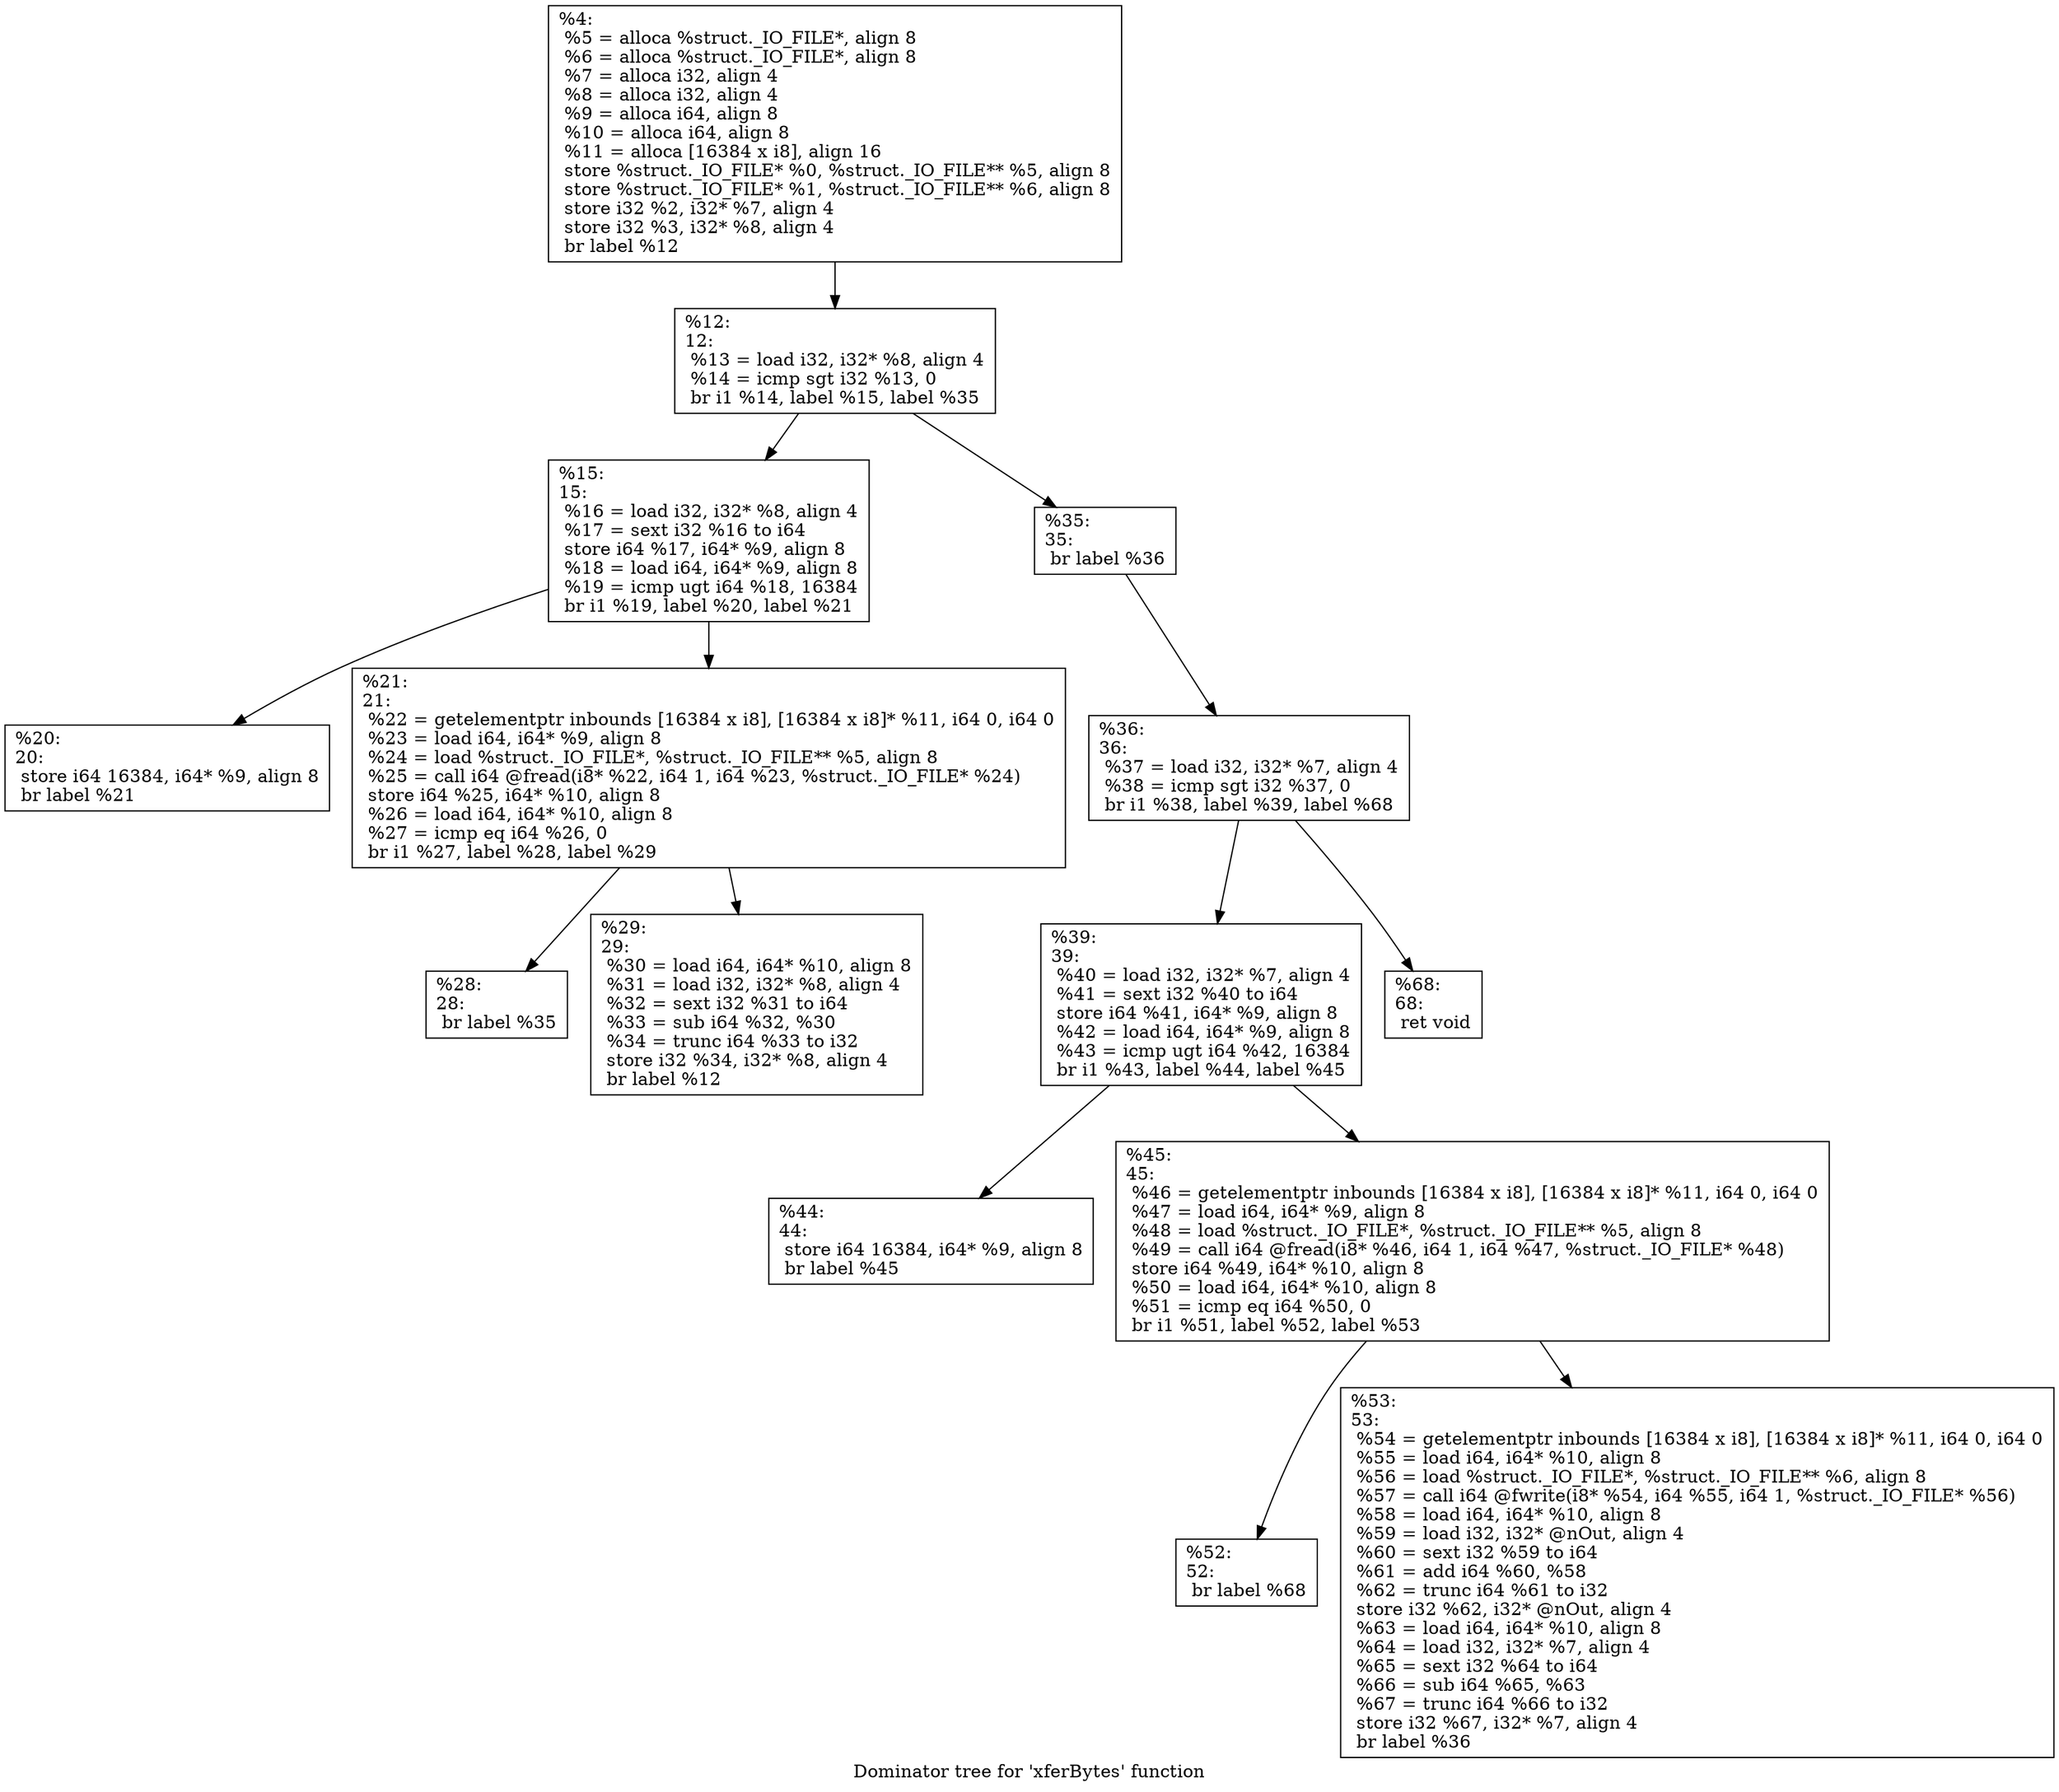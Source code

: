 digraph "Dominator tree for 'xferBytes' function" {
	label="Dominator tree for 'xferBytes' function";

	Node0x1d2ca50 [shape=record,label="{%4:\l  %5 = alloca %struct._IO_FILE*, align 8\l  %6 = alloca %struct._IO_FILE*, align 8\l  %7 = alloca i32, align 4\l  %8 = alloca i32, align 4\l  %9 = alloca i64, align 8\l  %10 = alloca i64, align 8\l  %11 = alloca [16384 x i8], align 16\l  store %struct._IO_FILE* %0, %struct._IO_FILE** %5, align 8\l  store %struct._IO_FILE* %1, %struct._IO_FILE** %6, align 8\l  store i32 %2, i32* %7, align 4\l  store i32 %3, i32* %8, align 4\l  br label %12\l}"];
	Node0x1d2ca50 -> Node0x1e91570;
	Node0x1e91570 [shape=record,label="{%12:\l12:                                               \l  %13 = load i32, i32* %8, align 4\l  %14 = icmp sgt i32 %13, 0\l  br i1 %14, label %15, label %35\l}"];
	Node0x1e91570 -> Node0x1e90570;
	Node0x1e91570 -> Node0x1deebb0;
	Node0x1e90570 [shape=record,label="{%15:\l15:                                               \l  %16 = load i32, i32* %8, align 4\l  %17 = sext i32 %16 to i64\l  store i64 %17, i64* %9, align 8\l  %18 = load i64, i64* %9, align 8\l  %19 = icmp ugt i64 %18, 16384\l  br i1 %19, label %20, label %21\l}"];
	Node0x1e90570 -> Node0x1e90f70;
	Node0x1e90570 -> Node0x1e91070;
	Node0x1e90f70 [shape=record,label="{%20:\l20:                                               \l  store i64 16384, i64* %9, align 8\l  br label %21\l}"];
	Node0x1e91070 [shape=record,label="{%21:\l21:                                               \l  %22 = getelementptr inbounds [16384 x i8], [16384 x i8]* %11, i64 0, i64 0\l  %23 = load i64, i64* %9, align 8\l  %24 = load %struct._IO_FILE*, %struct._IO_FILE** %5, align 8\l  %25 = call i64 @fread(i8* %22, i64 1, i64 %23, %struct._IO_FILE* %24)\l  store i64 %25, i64* %10, align 8\l  %26 = load i64, i64* %10, align 8\l  %27 = icmp eq i64 %26, 0\l  br i1 %27, label %28, label %29\l}"];
	Node0x1e91070 -> Node0x1e85a10;
	Node0x1e91070 -> Node0x1de8ba0;
	Node0x1e85a10 [shape=record,label="{%28:\l28:                                               \l  br label %35\l}"];
	Node0x1de8ba0 [shape=record,label="{%29:\l29:                                               \l  %30 = load i64, i64* %10, align 8\l  %31 = load i32, i32* %8, align 4\l  %32 = sext i32 %31 to i64\l  %33 = sub i64 %32, %30\l  %34 = trunc i64 %33 to i32\l  store i32 %34, i32* %8, align 4\l  br label %12\l}"];
	Node0x1deebb0 [shape=record,label="{%35:\l35:                                               \l  br label %36\l}"];
	Node0x1deebb0 -> Node0x1e246e0;
	Node0x1e246e0 [shape=record,label="{%36:\l36:                                               \l  %37 = load i32, i32* %7, align 4\l  %38 = icmp sgt i32 %37, 0\l  br i1 %38, label %39, label %68\l}"];
	Node0x1e246e0 -> Node0x1e545f0;
	Node0x1e246e0 -> Node0x1e0e0d0;
	Node0x1e545f0 [shape=record,label="{%39:\l39:                                               \l  %40 = load i32, i32* %7, align 4\l  %41 = sext i32 %40 to i64\l  store i64 %41, i64* %9, align 8\l  %42 = load i64, i64* %9, align 8\l  %43 = icmp ugt i64 %42, 16384\l  br i1 %43, label %44, label %45\l}"];
	Node0x1e545f0 -> Node0x1df66a0;
	Node0x1e545f0 -> Node0x1db7810;
	Node0x1df66a0 [shape=record,label="{%44:\l44:                                               \l  store i64 16384, i64* %9, align 8\l  br label %45\l}"];
	Node0x1db7810 [shape=record,label="{%45:\l45:                                               \l  %46 = getelementptr inbounds [16384 x i8], [16384 x i8]* %11, i64 0, i64 0\l  %47 = load i64, i64* %9, align 8\l  %48 = load %struct._IO_FILE*, %struct._IO_FILE** %5, align 8\l  %49 = call i64 @fread(i8* %46, i64 1, i64 %47, %struct._IO_FILE* %48)\l  store i64 %49, i64* %10, align 8\l  %50 = load i64, i64* %10, align 8\l  %51 = icmp eq i64 %50, 0\l  br i1 %51, label %52, label %53\l}"];
	Node0x1db7810 -> Node0x1e08030;
	Node0x1db7810 -> Node0x1dfcc60;
	Node0x1e08030 [shape=record,label="{%52:\l52:                                               \l  br label %68\l}"];
	Node0x1dfcc60 [shape=record,label="{%53:\l53:                                               \l  %54 = getelementptr inbounds [16384 x i8], [16384 x i8]* %11, i64 0, i64 0\l  %55 = load i64, i64* %10, align 8\l  %56 = load %struct._IO_FILE*, %struct._IO_FILE** %6, align 8\l  %57 = call i64 @fwrite(i8* %54, i64 %55, i64 1, %struct._IO_FILE* %56)\l  %58 = load i64, i64* %10, align 8\l  %59 = load i32, i32* @nOut, align 4\l  %60 = sext i32 %59 to i64\l  %61 = add i64 %60, %58\l  %62 = trunc i64 %61 to i32\l  store i32 %62, i32* @nOut, align 4\l  %63 = load i64, i64* %10, align 8\l  %64 = load i32, i32* %7, align 4\l  %65 = sext i32 %64 to i64\l  %66 = sub i64 %65, %63\l  %67 = trunc i64 %66 to i32\l  store i32 %67, i32* %7, align 4\l  br label %36\l}"];
	Node0x1e0e0d0 [shape=record,label="{%68:\l68:                                               \l  ret void\l}"];
}
